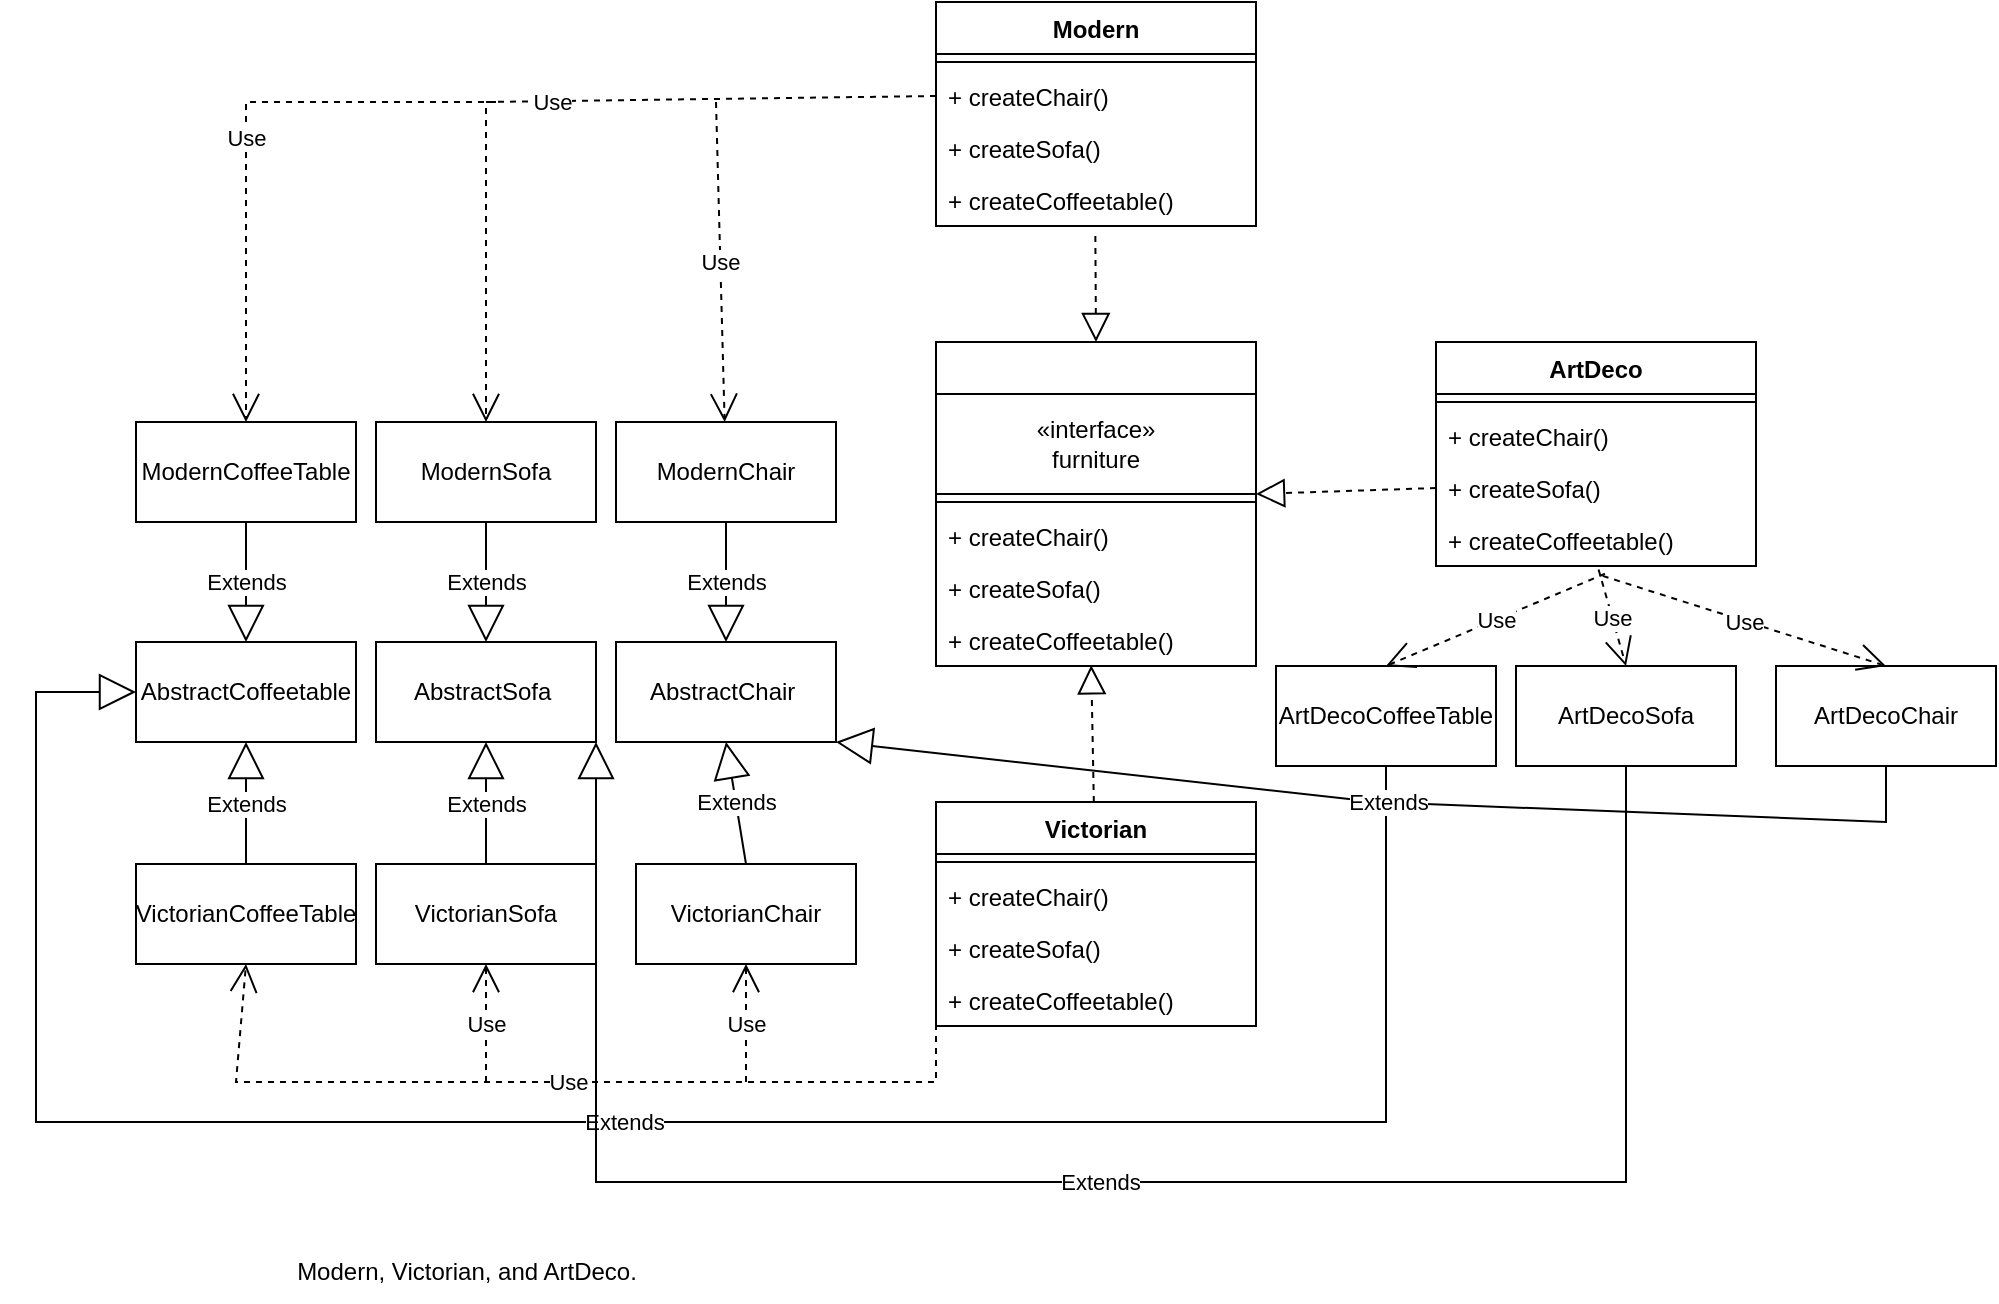 <mxfile version="22.0.8" type="github">
  <diagram id="C5RBs43oDa-KdzZeNtuy" name="Page-1">
    <mxGraphModel dx="2327" dy="746" grid="1" gridSize="10" guides="1" tooltips="1" connect="1" arrows="1" fold="1" page="1" pageScale="1" pageWidth="827" pageHeight="1169" math="0" shadow="0">
      <root>
        <mxCell id="WIyWlLk6GJQsqaUBKTNV-0" />
        <mxCell id="WIyWlLk6GJQsqaUBKTNV-1" parent="WIyWlLk6GJQsqaUBKTNV-0" />
        <mxCell id="cx2yxB9SbFf84V_Zf7g7-1" value="Modern" style="swimlane;fontStyle=1;align=center;verticalAlign=top;childLayout=stackLayout;horizontal=1;startSize=26;horizontalStack=0;resizeParent=1;resizeParentMax=0;resizeLast=0;collapsible=1;marginBottom=0;whiteSpace=wrap;html=1;" vertex="1" parent="WIyWlLk6GJQsqaUBKTNV-1">
          <mxGeometry x="310" y="120" width="160" height="112" as="geometry" />
        </mxCell>
        <mxCell id="cx2yxB9SbFf84V_Zf7g7-3" value="" style="line;strokeWidth=1;fillColor=none;align=left;verticalAlign=middle;spacingTop=-1;spacingLeft=3;spacingRight=3;rotatable=0;labelPosition=right;points=[];portConstraint=eastwest;strokeColor=inherit;" vertex="1" parent="cx2yxB9SbFf84V_Zf7g7-1">
          <mxGeometry y="26" width="160" height="8" as="geometry" />
        </mxCell>
        <mxCell id="cx2yxB9SbFf84V_Zf7g7-10" value="+ createChair()" style="text;strokeColor=none;fillColor=none;align=left;verticalAlign=top;spacingLeft=4;spacingRight=4;overflow=hidden;rotatable=0;points=[[0,0.5],[1,0.5]];portConstraint=eastwest;whiteSpace=wrap;html=1;" vertex="1" parent="cx2yxB9SbFf84V_Zf7g7-1">
          <mxGeometry y="34" width="160" height="26" as="geometry" />
        </mxCell>
        <mxCell id="cx2yxB9SbFf84V_Zf7g7-11" value="+ createSofa()" style="text;strokeColor=none;fillColor=none;align=left;verticalAlign=top;spacingLeft=4;spacingRight=4;overflow=hidden;rotatable=0;points=[[0,0.5],[1,0.5]];portConstraint=eastwest;whiteSpace=wrap;html=1;" vertex="1" parent="cx2yxB9SbFf84V_Zf7g7-1">
          <mxGeometry y="60" width="160" height="26" as="geometry" />
        </mxCell>
        <mxCell id="cx2yxB9SbFf84V_Zf7g7-4" value="+ createCoffeetable()" style="text;strokeColor=none;fillColor=none;align=left;verticalAlign=top;spacingLeft=4;spacingRight=4;overflow=hidden;rotatable=0;points=[[0,0.5],[1,0.5]];portConstraint=eastwest;whiteSpace=wrap;html=1;" vertex="1" parent="cx2yxB9SbFf84V_Zf7g7-1">
          <mxGeometry y="86" width="160" height="26" as="geometry" />
        </mxCell>
        <mxCell id="cx2yxB9SbFf84V_Zf7g7-12" value="" style="swimlane;fontStyle=1;align=center;verticalAlign=top;childLayout=stackLayout;horizontal=1;startSize=26;horizontalStack=0;resizeParent=1;resizeParentMax=0;resizeLast=0;collapsible=1;marginBottom=0;whiteSpace=wrap;html=1;" vertex="1" parent="WIyWlLk6GJQsqaUBKTNV-1">
          <mxGeometry x="310" y="290" width="160" height="162" as="geometry">
            <mxRectangle x="50" y="280" width="80" height="30" as="alternateBounds" />
          </mxGeometry>
        </mxCell>
        <mxCell id="cx2yxB9SbFf84V_Zf7g7-0" value="«interface»&lt;br&gt;furniture" style="html=1;whiteSpace=wrap;" vertex="1" parent="cx2yxB9SbFf84V_Zf7g7-12">
          <mxGeometry y="26" width="160" height="50" as="geometry" />
        </mxCell>
        <mxCell id="cx2yxB9SbFf84V_Zf7g7-14" value="" style="line;strokeWidth=1;fillColor=none;align=left;verticalAlign=middle;spacingTop=-1;spacingLeft=3;spacingRight=3;rotatable=0;labelPosition=right;points=[];portConstraint=eastwest;strokeColor=inherit;" vertex="1" parent="cx2yxB9SbFf84V_Zf7g7-12">
          <mxGeometry y="76" width="160" height="8" as="geometry" />
        </mxCell>
        <mxCell id="cx2yxB9SbFf84V_Zf7g7-15" value="+ createChair()" style="text;strokeColor=none;fillColor=none;align=left;verticalAlign=top;spacingLeft=4;spacingRight=4;overflow=hidden;rotatable=0;points=[[0,0.5],[1,0.5]];portConstraint=eastwest;whiteSpace=wrap;html=1;" vertex="1" parent="cx2yxB9SbFf84V_Zf7g7-12">
          <mxGeometry y="84" width="160" height="26" as="geometry" />
        </mxCell>
        <mxCell id="cx2yxB9SbFf84V_Zf7g7-16" value="+ createSofa()" style="text;strokeColor=none;fillColor=none;align=left;verticalAlign=top;spacingLeft=4;spacingRight=4;overflow=hidden;rotatable=0;points=[[0,0.5],[1,0.5]];portConstraint=eastwest;whiteSpace=wrap;html=1;" vertex="1" parent="cx2yxB9SbFf84V_Zf7g7-12">
          <mxGeometry y="110" width="160" height="26" as="geometry" />
        </mxCell>
        <mxCell id="cx2yxB9SbFf84V_Zf7g7-17" value="+ createCoffeetable()" style="text;strokeColor=none;fillColor=none;align=left;verticalAlign=top;spacingLeft=4;spacingRight=4;overflow=hidden;rotatable=0;points=[[0,0.5],[1,0.5]];portConstraint=eastwest;whiteSpace=wrap;html=1;" vertex="1" parent="cx2yxB9SbFf84V_Zf7g7-12">
          <mxGeometry y="136" width="160" height="26" as="geometry" />
        </mxCell>
        <mxCell id="cx2yxB9SbFf84V_Zf7g7-18" value="ArtDeco" style="swimlane;fontStyle=1;align=center;verticalAlign=top;childLayout=stackLayout;horizontal=1;startSize=26;horizontalStack=0;resizeParent=1;resizeParentMax=0;resizeLast=0;collapsible=1;marginBottom=0;whiteSpace=wrap;html=1;" vertex="1" parent="WIyWlLk6GJQsqaUBKTNV-1">
          <mxGeometry x="560" y="290" width="160" height="112" as="geometry" />
        </mxCell>
        <mxCell id="cx2yxB9SbFf84V_Zf7g7-20" value="" style="line;strokeWidth=1;fillColor=none;align=left;verticalAlign=middle;spacingTop=-1;spacingLeft=3;spacingRight=3;rotatable=0;labelPosition=right;points=[];portConstraint=eastwest;strokeColor=inherit;" vertex="1" parent="cx2yxB9SbFf84V_Zf7g7-18">
          <mxGeometry y="26" width="160" height="8" as="geometry" />
        </mxCell>
        <mxCell id="cx2yxB9SbFf84V_Zf7g7-21" value="+ createChair()" style="text;strokeColor=none;fillColor=none;align=left;verticalAlign=top;spacingLeft=4;spacingRight=4;overflow=hidden;rotatable=0;points=[[0,0.5],[1,0.5]];portConstraint=eastwest;whiteSpace=wrap;html=1;" vertex="1" parent="cx2yxB9SbFf84V_Zf7g7-18">
          <mxGeometry y="34" width="160" height="26" as="geometry" />
        </mxCell>
        <mxCell id="cx2yxB9SbFf84V_Zf7g7-22" value="+ createSofa()" style="text;strokeColor=none;fillColor=none;align=left;verticalAlign=top;spacingLeft=4;spacingRight=4;overflow=hidden;rotatable=0;points=[[0,0.5],[1,0.5]];portConstraint=eastwest;whiteSpace=wrap;html=1;" vertex="1" parent="cx2yxB9SbFf84V_Zf7g7-18">
          <mxGeometry y="60" width="160" height="26" as="geometry" />
        </mxCell>
        <mxCell id="cx2yxB9SbFf84V_Zf7g7-23" value="+ createCoffeetable()" style="text;strokeColor=none;fillColor=none;align=left;verticalAlign=top;spacingLeft=4;spacingRight=4;overflow=hidden;rotatable=0;points=[[0,0.5],[1,0.5]];portConstraint=eastwest;whiteSpace=wrap;html=1;" vertex="1" parent="cx2yxB9SbFf84V_Zf7g7-18">
          <mxGeometry y="86" width="160" height="26" as="geometry" />
        </mxCell>
        <mxCell id="cx2yxB9SbFf84V_Zf7g7-24" value="Victorian" style="swimlane;fontStyle=1;align=center;verticalAlign=top;childLayout=stackLayout;horizontal=1;startSize=26;horizontalStack=0;resizeParent=1;resizeParentMax=0;resizeLast=0;collapsible=1;marginBottom=0;whiteSpace=wrap;html=1;" vertex="1" parent="WIyWlLk6GJQsqaUBKTNV-1">
          <mxGeometry x="310" y="520" width="160" height="112" as="geometry" />
        </mxCell>
        <mxCell id="cx2yxB9SbFf84V_Zf7g7-26" value="" style="line;strokeWidth=1;fillColor=none;align=left;verticalAlign=middle;spacingTop=-1;spacingLeft=3;spacingRight=3;rotatable=0;labelPosition=right;points=[];portConstraint=eastwest;strokeColor=inherit;" vertex="1" parent="cx2yxB9SbFf84V_Zf7g7-24">
          <mxGeometry y="26" width="160" height="8" as="geometry" />
        </mxCell>
        <mxCell id="cx2yxB9SbFf84V_Zf7g7-27" value="+ createChair()" style="text;strokeColor=none;fillColor=none;align=left;verticalAlign=top;spacingLeft=4;spacingRight=4;overflow=hidden;rotatable=0;points=[[0,0.5],[1,0.5]];portConstraint=eastwest;whiteSpace=wrap;html=1;" vertex="1" parent="cx2yxB9SbFf84V_Zf7g7-24">
          <mxGeometry y="34" width="160" height="26" as="geometry" />
        </mxCell>
        <mxCell id="cx2yxB9SbFf84V_Zf7g7-28" value="+ createSofa()" style="text;strokeColor=none;fillColor=none;align=left;verticalAlign=top;spacingLeft=4;spacingRight=4;overflow=hidden;rotatable=0;points=[[0,0.5],[1,0.5]];portConstraint=eastwest;whiteSpace=wrap;html=1;" vertex="1" parent="cx2yxB9SbFf84V_Zf7g7-24">
          <mxGeometry y="60" width="160" height="26" as="geometry" />
        </mxCell>
        <mxCell id="cx2yxB9SbFf84V_Zf7g7-29" value="+ createCoffeetable()" style="text;strokeColor=none;fillColor=none;align=left;verticalAlign=top;spacingLeft=4;spacingRight=4;overflow=hidden;rotatable=0;points=[[0,0.5],[1,0.5]];portConstraint=eastwest;whiteSpace=wrap;html=1;" vertex="1" parent="cx2yxB9SbFf84V_Zf7g7-24">
          <mxGeometry y="86" width="160" height="26" as="geometry" />
        </mxCell>
        <mxCell id="cx2yxB9SbFf84V_Zf7g7-34" value="" style="endArrow=block;dashed=1;endFill=0;endSize=12;html=1;rounded=0;entryX=0.5;entryY=0;entryDx=0;entryDy=0;exitX=0.498;exitY=1.192;exitDx=0;exitDy=0;exitPerimeter=0;" edge="1" parent="WIyWlLk6GJQsqaUBKTNV-1" source="cx2yxB9SbFf84V_Zf7g7-4" target="cx2yxB9SbFf84V_Zf7g7-12">
          <mxGeometry width="160" relative="1" as="geometry">
            <mxPoint x="260" y="260" as="sourcePoint" />
            <mxPoint x="420" y="260" as="targetPoint" />
          </mxGeometry>
        </mxCell>
        <mxCell id="cx2yxB9SbFf84V_Zf7g7-35" value="" style="endArrow=block;dashed=1;endFill=0;endSize=12;html=1;rounded=0;exitX=0;exitY=0.5;exitDx=0;exitDy=0;entryX=1;entryY=1;entryDx=0;entryDy=0;" edge="1" parent="WIyWlLk6GJQsqaUBKTNV-1" source="cx2yxB9SbFf84V_Zf7g7-22" target="cx2yxB9SbFf84V_Zf7g7-0">
          <mxGeometry width="160" relative="1" as="geometry">
            <mxPoint x="470" y="250" as="sourcePoint" />
            <mxPoint x="500" y="313" as="targetPoint" />
          </mxGeometry>
        </mxCell>
        <mxCell id="cx2yxB9SbFf84V_Zf7g7-36" value="" style="endArrow=block;dashed=1;endFill=0;endSize=12;html=1;rounded=0;entryX=0.485;entryY=0.987;entryDx=0;entryDy=0;entryPerimeter=0;" edge="1" parent="WIyWlLk6GJQsqaUBKTNV-1" source="cx2yxB9SbFf84V_Zf7g7-24" target="cx2yxB9SbFf84V_Zf7g7-17">
          <mxGeometry width="160" relative="1" as="geometry">
            <mxPoint x="290" y="310" as="sourcePoint" />
            <mxPoint x="450" y="310" as="targetPoint" />
          </mxGeometry>
        </mxCell>
        <mxCell id="cx2yxB9SbFf84V_Zf7g7-37" value="AbstractChair&amp;nbsp;" style="html=1;whiteSpace=wrap;" vertex="1" parent="WIyWlLk6GJQsqaUBKTNV-1">
          <mxGeometry x="150" y="440" width="110" height="50" as="geometry" />
        </mxCell>
        <mxCell id="cx2yxB9SbFf84V_Zf7g7-39" value="AbstractCoffeetable" style="html=1;whiteSpace=wrap;" vertex="1" parent="WIyWlLk6GJQsqaUBKTNV-1">
          <mxGeometry x="-90" y="440" width="110" height="50" as="geometry" />
        </mxCell>
        <mxCell id="cx2yxB9SbFf84V_Zf7g7-40" value="AbstractSofa&amp;nbsp;" style="html=1;whiteSpace=wrap;" vertex="1" parent="WIyWlLk6GJQsqaUBKTNV-1">
          <mxGeometry x="30" y="440" width="110" height="50" as="geometry" />
        </mxCell>
        <mxCell id="cx2yxB9SbFf84V_Zf7g7-41" value="Modern, Victorian, and ArtDeco." style="text;html=1;align=center;verticalAlign=middle;resizable=0;points=[];autosize=1;strokeColor=none;fillColor=none;" vertex="1" parent="WIyWlLk6GJQsqaUBKTNV-1">
          <mxGeometry x="-20" y="740" width="190" height="30" as="geometry" />
        </mxCell>
        <mxCell id="cx2yxB9SbFf84V_Zf7g7-42" value="ArtDecoCoffeeTable" style="html=1;whiteSpace=wrap;" vertex="1" parent="WIyWlLk6GJQsqaUBKTNV-1">
          <mxGeometry x="480" y="452" width="110" height="50" as="geometry" />
        </mxCell>
        <mxCell id="cx2yxB9SbFf84V_Zf7g7-43" value="ArtDecoSofa" style="html=1;whiteSpace=wrap;" vertex="1" parent="WIyWlLk6GJQsqaUBKTNV-1">
          <mxGeometry x="600" y="452" width="110" height="50" as="geometry" />
        </mxCell>
        <mxCell id="cx2yxB9SbFf84V_Zf7g7-44" value="ArtDecoChair" style="html=1;whiteSpace=wrap;" vertex="1" parent="WIyWlLk6GJQsqaUBKTNV-1">
          <mxGeometry x="730" y="452" width="110" height="50" as="geometry" />
        </mxCell>
        <mxCell id="cx2yxB9SbFf84V_Zf7g7-45" value="ModernChair" style="html=1;whiteSpace=wrap;" vertex="1" parent="WIyWlLk6GJQsqaUBKTNV-1">
          <mxGeometry x="150" y="330" width="110" height="50" as="geometry" />
        </mxCell>
        <mxCell id="cx2yxB9SbFf84V_Zf7g7-46" value="VictorianCoffeeTable" style="html=1;whiteSpace=wrap;" vertex="1" parent="WIyWlLk6GJQsqaUBKTNV-1">
          <mxGeometry x="-90" y="551" width="110" height="50" as="geometry" />
        </mxCell>
        <mxCell id="cx2yxB9SbFf84V_Zf7g7-47" value="VictorianChair" style="html=1;whiteSpace=wrap;" vertex="1" parent="WIyWlLk6GJQsqaUBKTNV-1">
          <mxGeometry x="160" y="551" width="110" height="50" as="geometry" />
        </mxCell>
        <mxCell id="cx2yxB9SbFf84V_Zf7g7-48" value="VictorianSofa" style="html=1;whiteSpace=wrap;" vertex="1" parent="WIyWlLk6GJQsqaUBKTNV-1">
          <mxGeometry x="30" y="551" width="110" height="50" as="geometry" />
        </mxCell>
        <mxCell id="cx2yxB9SbFf84V_Zf7g7-49" value="ModernSofa" style="html=1;whiteSpace=wrap;" vertex="1" parent="WIyWlLk6GJQsqaUBKTNV-1">
          <mxGeometry x="30" y="330" width="110" height="50" as="geometry" />
        </mxCell>
        <mxCell id="cx2yxB9SbFf84V_Zf7g7-50" value="ModernCoffeeTable" style="html=1;whiteSpace=wrap;" vertex="1" parent="WIyWlLk6GJQsqaUBKTNV-1">
          <mxGeometry x="-90" y="330" width="110" height="50" as="geometry" />
        </mxCell>
        <mxCell id="cx2yxB9SbFf84V_Zf7g7-51" value="Extends" style="endArrow=block;endSize=16;endFill=0;html=1;rounded=0;exitX=0.5;exitY=1;exitDx=0;exitDy=0;entryX=0.5;entryY=0;entryDx=0;entryDy=0;" edge="1" parent="WIyWlLk6GJQsqaUBKTNV-1" source="cx2yxB9SbFf84V_Zf7g7-50" target="cx2yxB9SbFf84V_Zf7g7-39">
          <mxGeometry width="160" relative="1" as="geometry">
            <mxPoint x="110" y="400" as="sourcePoint" />
            <mxPoint x="270" y="400" as="targetPoint" />
          </mxGeometry>
        </mxCell>
        <mxCell id="cx2yxB9SbFf84V_Zf7g7-52" value="Extends" style="endArrow=block;endSize=16;endFill=0;html=1;rounded=0;exitX=0.5;exitY=1;exitDx=0;exitDy=0;entryX=0.5;entryY=0;entryDx=0;entryDy=0;" edge="1" parent="WIyWlLk6GJQsqaUBKTNV-1" source="cx2yxB9SbFf84V_Zf7g7-49" target="cx2yxB9SbFf84V_Zf7g7-40">
          <mxGeometry width="160" relative="1" as="geometry">
            <mxPoint x="120" y="410" as="sourcePoint" />
            <mxPoint x="280" y="410" as="targetPoint" />
          </mxGeometry>
        </mxCell>
        <mxCell id="cx2yxB9SbFf84V_Zf7g7-53" value="Extends" style="endArrow=block;endSize=16;endFill=0;html=1;rounded=0;exitX=0.5;exitY=1;exitDx=0;exitDy=0;" edge="1" parent="WIyWlLk6GJQsqaUBKTNV-1" source="cx2yxB9SbFf84V_Zf7g7-45" target="cx2yxB9SbFf84V_Zf7g7-37">
          <mxGeometry width="160" relative="1" as="geometry">
            <mxPoint x="130" y="420" as="sourcePoint" />
            <mxPoint x="290" y="420" as="targetPoint" />
          </mxGeometry>
        </mxCell>
        <mxCell id="cx2yxB9SbFf84V_Zf7g7-54" value="Extends" style="endArrow=block;endSize=16;endFill=0;html=1;rounded=0;exitX=0.5;exitY=1;exitDx=0;exitDy=0;entryX=0;entryY=0.5;entryDx=0;entryDy=0;" edge="1" parent="WIyWlLk6GJQsqaUBKTNV-1" source="cx2yxB9SbFf84V_Zf7g7-42" target="cx2yxB9SbFf84V_Zf7g7-39">
          <mxGeometry width="160" relative="1" as="geometry">
            <mxPoint x="540" y="560" as="sourcePoint" />
            <mxPoint x="700" y="560" as="targetPoint" />
            <Array as="points">
              <mxPoint x="535" y="680" />
              <mxPoint x="-140" y="680" />
              <mxPoint x="-140" y="465" />
            </Array>
          </mxGeometry>
        </mxCell>
        <mxCell id="cx2yxB9SbFf84V_Zf7g7-55" value="Extends" style="endArrow=block;endSize=16;endFill=0;html=1;rounded=0;exitX=0.5;exitY=1;exitDx=0;exitDy=0;entryX=1;entryY=1;entryDx=0;entryDy=0;" edge="1" parent="WIyWlLk6GJQsqaUBKTNV-1" source="cx2yxB9SbFf84V_Zf7g7-44" target="cx2yxB9SbFf84V_Zf7g7-37">
          <mxGeometry width="160" relative="1" as="geometry">
            <mxPoint x="740" y="583" as="sourcePoint" />
            <mxPoint x="900" y="583" as="targetPoint" />
            <Array as="points">
              <mxPoint x="785" y="530" />
              <mxPoint x="530" y="520" />
            </Array>
          </mxGeometry>
        </mxCell>
        <mxCell id="cx2yxB9SbFf84V_Zf7g7-56" value="Extends" style="endArrow=block;endSize=16;endFill=0;html=1;rounded=0;exitX=0.5;exitY=1;exitDx=0;exitDy=0;entryX=1;entryY=1;entryDx=0;entryDy=0;" edge="1" parent="WIyWlLk6GJQsqaUBKTNV-1" source="cx2yxB9SbFf84V_Zf7g7-43" target="cx2yxB9SbFf84V_Zf7g7-40">
          <mxGeometry width="160" relative="1" as="geometry">
            <mxPoint x="580" y="575.33" as="sourcePoint" />
            <mxPoint x="655" y="720" as="targetPoint" />
            <Array as="points">
              <mxPoint x="655" y="710" />
              <mxPoint x="140" y="710" />
            </Array>
          </mxGeometry>
        </mxCell>
        <mxCell id="cx2yxB9SbFf84V_Zf7g7-57" value="Extends" style="endArrow=block;endSize=16;endFill=0;html=1;rounded=0;exitX=0.5;exitY=0;exitDx=0;exitDy=0;entryX=0.5;entryY=1;entryDx=0;entryDy=0;" edge="1" parent="WIyWlLk6GJQsqaUBKTNV-1" source="cx2yxB9SbFf84V_Zf7g7-47" target="cx2yxB9SbFf84V_Zf7g7-37">
          <mxGeometry width="160" relative="1" as="geometry">
            <mxPoint x="150" y="510" as="sourcePoint" />
            <mxPoint x="310" y="510" as="targetPoint" />
          </mxGeometry>
        </mxCell>
        <mxCell id="cx2yxB9SbFf84V_Zf7g7-58" value="Extends" style="endArrow=block;endSize=16;endFill=0;html=1;rounded=0;exitX=0.5;exitY=0;exitDx=0;exitDy=0;entryX=0.5;entryY=1;entryDx=0;entryDy=0;" edge="1" parent="WIyWlLk6GJQsqaUBKTNV-1" source="cx2yxB9SbFf84V_Zf7g7-48" target="cx2yxB9SbFf84V_Zf7g7-40">
          <mxGeometry width="160" relative="1" as="geometry">
            <mxPoint x="90" y="520" as="sourcePoint" />
            <mxPoint x="250" y="520" as="targetPoint" />
          </mxGeometry>
        </mxCell>
        <mxCell id="cx2yxB9SbFf84V_Zf7g7-59" value="Extends" style="endArrow=block;endSize=16;endFill=0;html=1;rounded=0;exitX=0.5;exitY=0;exitDx=0;exitDy=0;entryX=0.5;entryY=1;entryDx=0;entryDy=0;" edge="1" parent="WIyWlLk6GJQsqaUBKTNV-1" source="cx2yxB9SbFf84V_Zf7g7-46" target="cx2yxB9SbFf84V_Zf7g7-39">
          <mxGeometry width="160" relative="1" as="geometry">
            <mxPoint x="190" y="480" as="sourcePoint" />
            <mxPoint x="350" y="480" as="targetPoint" />
          </mxGeometry>
        </mxCell>
        <mxCell id="cx2yxB9SbFf84V_Zf7g7-60" value="Use" style="endArrow=open;endSize=12;dashed=1;html=1;rounded=0;entryX=0.5;entryY=0;entryDx=0;entryDy=0;" edge="1" parent="WIyWlLk6GJQsqaUBKTNV-1" target="cx2yxB9SbFf84V_Zf7g7-50">
          <mxGeometry width="160" relative="1" as="geometry">
            <mxPoint x="90" y="170" as="sourcePoint" />
            <mxPoint x="90" y="100.0" as="targetPoint" />
            <Array as="points">
              <mxPoint x="-35" y="170" />
            </Array>
          </mxGeometry>
        </mxCell>
        <mxCell id="cx2yxB9SbFf84V_Zf7g7-62" value="Use" style="endArrow=open;endSize=12;dashed=1;html=1;rounded=0;exitX=0;exitY=0.5;exitDx=0;exitDy=0;entryX=0.5;entryY=1;entryDx=0;entryDy=0;" edge="1" parent="WIyWlLk6GJQsqaUBKTNV-1" source="cx2yxB9SbFf84V_Zf7g7-29" target="cx2yxB9SbFf84V_Zf7g7-46">
          <mxGeometry width="160" relative="1" as="geometry">
            <mxPoint x="-115" y="660" as="sourcePoint" />
            <mxPoint x="-50" y="610" as="targetPoint" />
            <Array as="points">
              <mxPoint x="310" y="660" />
              <mxPoint x="-40" y="660" />
            </Array>
          </mxGeometry>
        </mxCell>
        <mxCell id="cx2yxB9SbFf84V_Zf7g7-63" value="Use" style="endArrow=open;endSize=12;dashed=1;html=1;rounded=0;entryX=0.5;entryY=1;entryDx=0;entryDy=0;" edge="1" parent="WIyWlLk6GJQsqaUBKTNV-1" target="cx2yxB9SbFf84V_Zf7g7-47">
          <mxGeometry width="160" relative="1" as="geometry">
            <mxPoint x="215" y="660" as="sourcePoint" />
            <mxPoint x="240" y="632" as="targetPoint" />
          </mxGeometry>
        </mxCell>
        <mxCell id="cx2yxB9SbFf84V_Zf7g7-64" value="Use" style="endArrow=open;endSize=12;dashed=1;html=1;rounded=0;entryX=0.5;entryY=1;entryDx=0;entryDy=0;" edge="1" parent="WIyWlLk6GJQsqaUBKTNV-1" target="cx2yxB9SbFf84V_Zf7g7-48">
          <mxGeometry width="160" relative="1" as="geometry">
            <mxPoint x="85" y="660" as="sourcePoint" />
            <mxPoint x="75" y="205.33" as="targetPoint" />
          </mxGeometry>
        </mxCell>
        <mxCell id="cx2yxB9SbFf84V_Zf7g7-65" value="Use" style="endArrow=open;endSize=12;dashed=1;html=1;rounded=0;" edge="1" parent="WIyWlLk6GJQsqaUBKTNV-1" target="cx2yxB9SbFf84V_Zf7g7-45">
          <mxGeometry width="160" relative="1" as="geometry">
            <mxPoint x="200" y="170" as="sourcePoint" />
            <mxPoint x="85" y="215.33" as="targetPoint" />
          </mxGeometry>
        </mxCell>
        <mxCell id="cx2yxB9SbFf84V_Zf7g7-66" value="Use" style="endArrow=open;endSize=12;dashed=1;html=1;rounded=0;exitX=0;exitY=0.5;exitDx=0;exitDy=0;entryX=0.5;entryY=0;entryDx=0;entryDy=0;" edge="1" parent="WIyWlLk6GJQsqaUBKTNV-1" source="cx2yxB9SbFf84V_Zf7g7-10" target="cx2yxB9SbFf84V_Zf7g7-49">
          <mxGeometry width="160" relative="1" as="geometry">
            <mxPoint x="-65" y="225.33" as="sourcePoint" />
            <mxPoint x="95" y="225.33" as="targetPoint" />
            <Array as="points">
              <mxPoint x="85" y="170" />
            </Array>
          </mxGeometry>
        </mxCell>
        <mxCell id="cx2yxB9SbFf84V_Zf7g7-67" value="Use" style="endArrow=open;endSize=12;dashed=1;html=1;rounded=0;exitX=0.521;exitY=1.19;exitDx=0;exitDy=0;exitPerimeter=0;entryX=0.5;entryY=0;entryDx=0;entryDy=0;" edge="1" parent="WIyWlLk6GJQsqaUBKTNV-1" source="cx2yxB9SbFf84V_Zf7g7-23" target="cx2yxB9SbFf84V_Zf7g7-44">
          <mxGeometry width="160" relative="1" as="geometry">
            <mxPoint x="770" y="402" as="sourcePoint" />
            <mxPoint x="930" y="402" as="targetPoint" />
          </mxGeometry>
        </mxCell>
        <mxCell id="cx2yxB9SbFf84V_Zf7g7-68" value="Use" style="endArrow=open;endSize=12;dashed=1;html=1;rounded=0;exitX=0.528;exitY=1.149;exitDx=0;exitDy=0;exitPerimeter=0;entryX=0.5;entryY=0;entryDx=0;entryDy=0;" edge="1" parent="WIyWlLk6GJQsqaUBKTNV-1" source="cx2yxB9SbFf84V_Zf7g7-23" target="cx2yxB9SbFf84V_Zf7g7-42">
          <mxGeometry width="160" relative="1" as="geometry">
            <mxPoint x="440" y="420" as="sourcePoint" />
            <mxPoint x="600" y="420" as="targetPoint" />
          </mxGeometry>
        </mxCell>
        <mxCell id="cx2yxB9SbFf84V_Zf7g7-69" value="Use" style="endArrow=open;endSize=12;dashed=1;html=1;rounded=0;exitX=0.508;exitY=1.067;exitDx=0;exitDy=0;exitPerimeter=0;entryX=0.5;entryY=0;entryDx=0;entryDy=0;" edge="1" parent="WIyWlLk6GJQsqaUBKTNV-1" source="cx2yxB9SbFf84V_Zf7g7-23" target="cx2yxB9SbFf84V_Zf7g7-43">
          <mxGeometry width="160" relative="1" as="geometry">
            <mxPoint x="800" y="400" as="sourcePoint" />
            <mxPoint x="960" y="400" as="targetPoint" />
          </mxGeometry>
        </mxCell>
      </root>
    </mxGraphModel>
  </diagram>
</mxfile>
